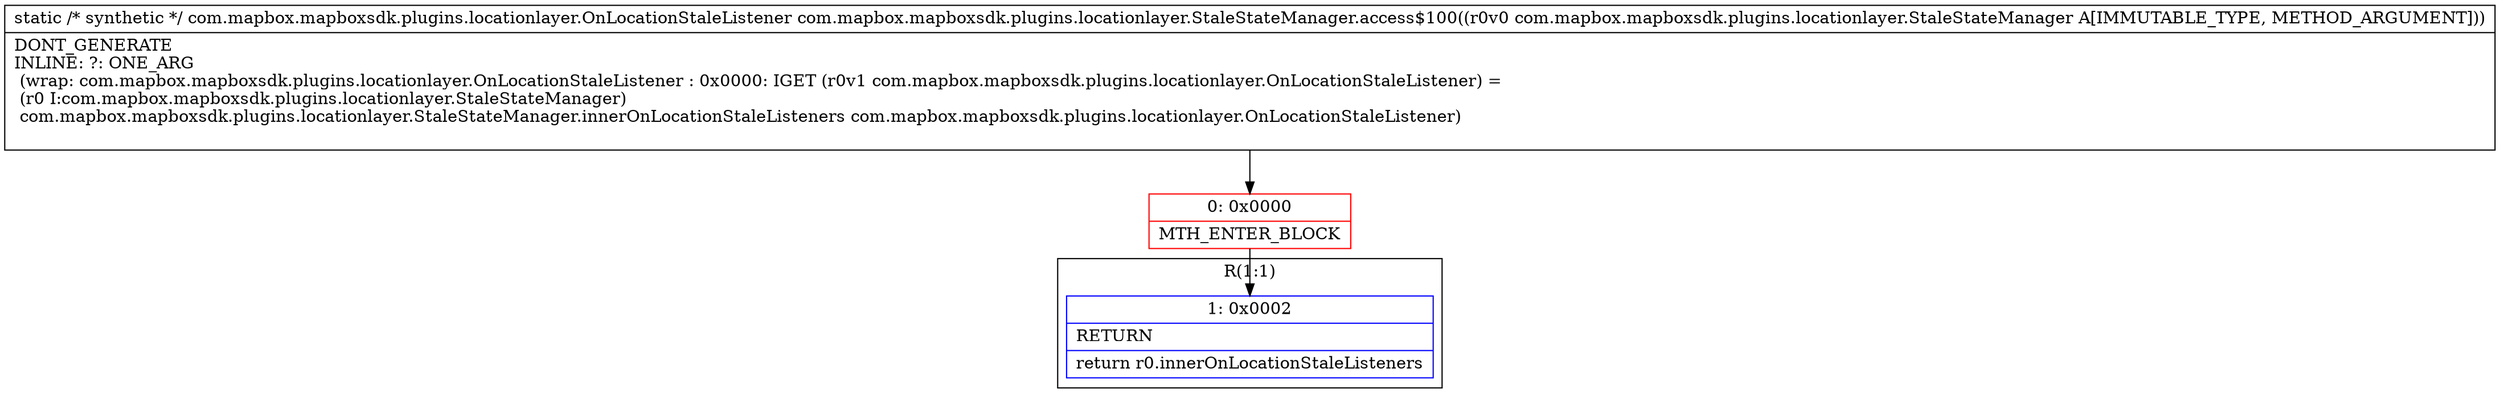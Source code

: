 digraph "CFG forcom.mapbox.mapboxsdk.plugins.locationlayer.StaleStateManager.access$100(Lcom\/mapbox\/mapboxsdk\/plugins\/locationlayer\/StaleStateManager;)Lcom\/mapbox\/mapboxsdk\/plugins\/locationlayer\/OnLocationStaleListener;" {
subgraph cluster_Region_657630206 {
label = "R(1:1)";
node [shape=record,color=blue];
Node_1 [shape=record,label="{1\:\ 0x0002|RETURN\l|return r0.innerOnLocationStaleListeners\l}"];
}
Node_0 [shape=record,color=red,label="{0\:\ 0x0000|MTH_ENTER_BLOCK\l}"];
MethodNode[shape=record,label="{static \/* synthetic *\/ com.mapbox.mapboxsdk.plugins.locationlayer.OnLocationStaleListener com.mapbox.mapboxsdk.plugins.locationlayer.StaleStateManager.access$100((r0v0 com.mapbox.mapboxsdk.plugins.locationlayer.StaleStateManager A[IMMUTABLE_TYPE, METHOD_ARGUMENT]))  | DONT_GENERATE\lINLINE: ?: ONE_ARG  \l  (wrap: com.mapbox.mapboxsdk.plugins.locationlayer.OnLocationStaleListener : 0x0000: IGET  (r0v1 com.mapbox.mapboxsdk.plugins.locationlayer.OnLocationStaleListener) = \l  (r0 I:com.mapbox.mapboxsdk.plugins.locationlayer.StaleStateManager)\l com.mapbox.mapboxsdk.plugins.locationlayer.StaleStateManager.innerOnLocationStaleListeners com.mapbox.mapboxsdk.plugins.locationlayer.OnLocationStaleListener)\l\l}"];
MethodNode -> Node_0;
Node_0 -> Node_1;
}

